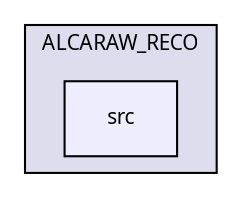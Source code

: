 digraph G {
  compound=true
  node [ fontsize=10, fontname="FreeSans.ttf"];
  edge [ labelfontsize=9, labelfontname="FreeSans.ttf"];
  subgraph clusterdir_b22b4d3da78e29849d4532c097ae2b95 {
    graph [ bgcolor="#ddddee", pencolor="black", label="ALCARAW_RECO" fontname="FreeSans.ttf", fontsize=10, URL="dir_b22b4d3da78e29849d4532c097ae2b95.html"]
  dir_64af12bba9ed062a709bbd59fe786da2 [shape=box, label="src", style="filled", fillcolor="#eeeeff", pencolor="black", URL="dir_64af12bba9ed062a709bbd59fe786da2.html"];
  }
}
